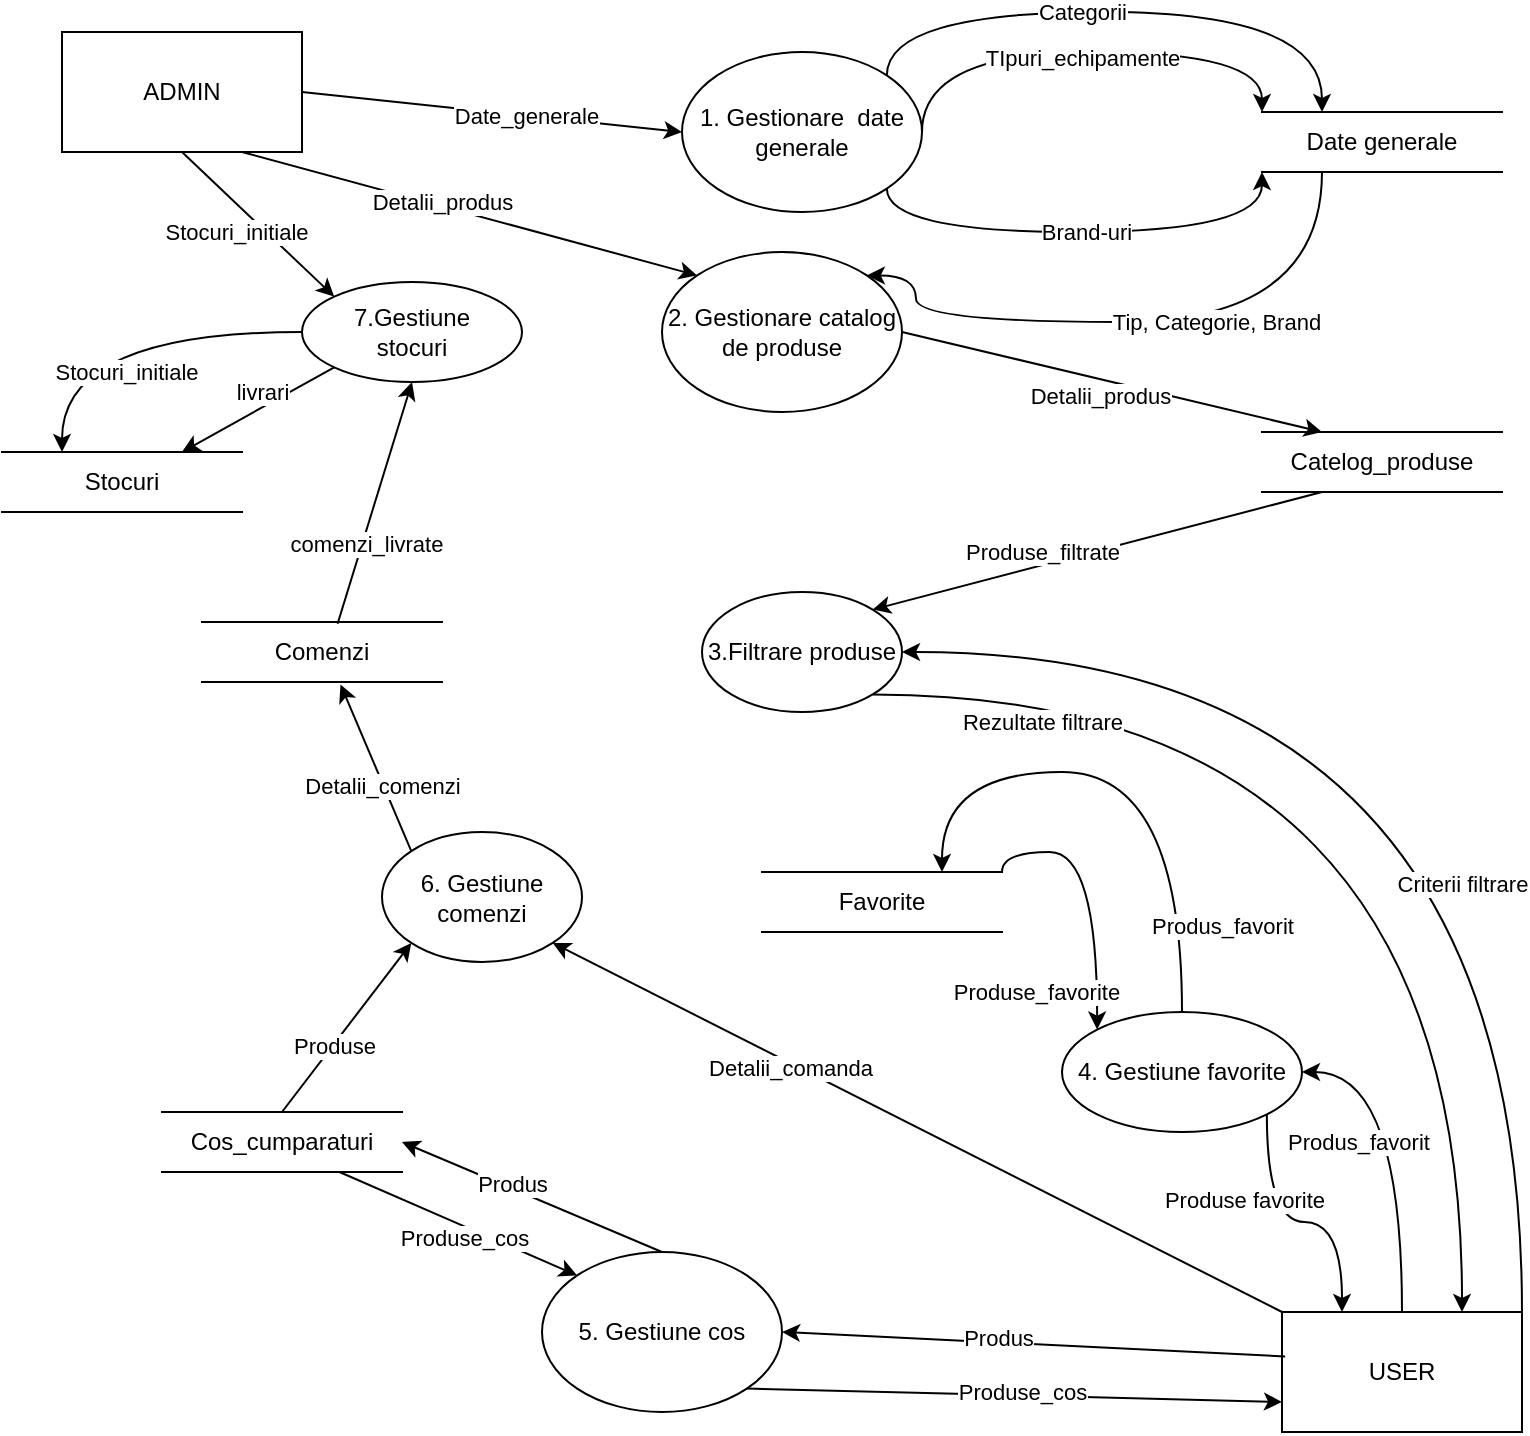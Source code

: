 <mxfile version="20.8.16" type="device"><diagram name="Page-1" id="OG3UxXhSjtgF9DWMCFHr"><mxGraphModel dx="1276" dy="614" grid="1" gridSize="10" guides="1" tooltips="1" connect="1" arrows="1" fold="1" page="1" pageScale="1" pageWidth="850" pageHeight="1100" math="0" shadow="0"><root><mxCell id="0"/><mxCell id="1" parent="0"/><mxCell id="LbftIBcGAUGFuUBxGFIP-1" value="ADMIN" style="rounded=0;whiteSpace=wrap;html=1;" parent="1" vertex="1"><mxGeometry x="40" y="40" width="120" height="60" as="geometry"/></mxCell><mxCell id="CoSm29KBYEnr3nz3eyX7-18" style="edgeStyle=orthogonalEdgeStyle;curved=1;rounded=0;orthogonalLoop=1;jettySize=auto;html=1;exitX=0.5;exitY=0;exitDx=0;exitDy=0;entryX=1;entryY=0.5;entryDx=0;entryDy=0;" parent="1" source="LbftIBcGAUGFuUBxGFIP-2" target="CoSm29KBYEnr3nz3eyX7-15" edge="1"><mxGeometry relative="1" as="geometry"/></mxCell><mxCell id="CoSm29KBYEnr3nz3eyX7-19" value="Produs_favorit" style="edgeLabel;html=1;align=center;verticalAlign=middle;resizable=0;points=[];" parent="CoSm29KBYEnr3nz3eyX7-18" vertex="1" connectable="0"><mxGeometry x="0.094" y="22" relative="1" as="geometry"><mxPoint y="8" as="offset"/></mxGeometry></mxCell><mxCell id="LbftIBcGAUGFuUBxGFIP-2" value="USER" style="rounded=0;whiteSpace=wrap;html=1;" parent="1" vertex="1"><mxGeometry x="650" y="680" width="120" height="60" as="geometry"/></mxCell><mxCell id="LbftIBcGAUGFuUBxGFIP-3" value="1. Gestionare&amp;nbsp; date generale" style="ellipse;whiteSpace=wrap;html=1;" parent="1" vertex="1"><mxGeometry x="350" y="50" width="120" height="80" as="geometry"/></mxCell><mxCell id="uooAt9wWsFrVoJSzBnJX-1" value="Date generale" style="shape=partialRectangle;whiteSpace=wrap;html=1;left=0;right=0;fillColor=none;" parent="1" vertex="1"><mxGeometry x="640" y="80" width="120" height="30" as="geometry"/></mxCell><mxCell id="uooAt9wWsFrVoJSzBnJX-2" value="" style="endArrow=classic;html=1;rounded=0;exitX=1;exitY=0;exitDx=0;exitDy=0;entryX=0.25;entryY=0;entryDx=0;entryDy=0;edgeStyle=orthogonalEdgeStyle;curved=1;" parent="1" source="LbftIBcGAUGFuUBxGFIP-3" target="uooAt9wWsFrVoJSzBnJX-1" edge="1"><mxGeometry width="50" height="50" relative="1" as="geometry"><mxPoint x="520" y="90" as="sourcePoint"/><mxPoint x="570" y="40" as="targetPoint"/><Array as="points"><mxPoint x="452" y="30"/><mxPoint x="670" y="30"/></Array></mxGeometry></mxCell><mxCell id="uooAt9wWsFrVoJSzBnJX-3" value="Categorii" style="edgeLabel;html=1;align=center;verticalAlign=middle;resizable=0;points=[];" parent="uooAt9wWsFrVoJSzBnJX-2" vertex="1" connectable="0"><mxGeometry x="-0.431" y="-4" relative="1" as="geometry"><mxPoint x="44" y="-4" as="offset"/></mxGeometry></mxCell><mxCell id="uooAt9wWsFrVoJSzBnJX-4" value="" style="endArrow=classic;html=1;rounded=0;curved=1;exitX=1;exitY=0.5;exitDx=0;exitDy=0;entryX=0;entryY=0;entryDx=0;entryDy=0;edgeStyle=orthogonalEdgeStyle;" parent="1" source="LbftIBcGAUGFuUBxGFIP-3" target="uooAt9wWsFrVoJSzBnJX-1" edge="1"><mxGeometry width="50" height="50" relative="1" as="geometry"><mxPoint x="530" y="150" as="sourcePoint"/><mxPoint x="580" y="100" as="targetPoint"/><Array as="points"><mxPoint x="470" y="50"/><mxPoint x="640" y="50"/></Array></mxGeometry></mxCell><mxCell id="uooAt9wWsFrVoJSzBnJX-5" value="TIpuri_echipamente" style="edgeLabel;html=1;align=center;verticalAlign=middle;resizable=0;points=[];" parent="uooAt9wWsFrVoJSzBnJX-4" vertex="1" connectable="0"><mxGeometry x="0.223" y="-3" relative="1" as="geometry"><mxPoint x="-27" as="offset"/></mxGeometry></mxCell><mxCell id="uooAt9wWsFrVoJSzBnJX-6" value="" style="endArrow=classic;html=1;rounded=0;exitX=1;exitY=1;exitDx=0;exitDy=0;entryX=0;entryY=1;entryDx=0;entryDy=0;edgeStyle=orthogonalEdgeStyle;elbow=vertical;curved=1;" parent="1" source="LbftIBcGAUGFuUBxGFIP-3" target="uooAt9wWsFrVoJSzBnJX-1" edge="1"><mxGeometry width="50" height="50" relative="1" as="geometry"><mxPoint x="550" y="150" as="sourcePoint"/><mxPoint x="600" y="100" as="targetPoint"/><Array as="points"><mxPoint x="452" y="140"/><mxPoint x="640" y="140"/></Array></mxGeometry></mxCell><mxCell id="uooAt9wWsFrVoJSzBnJX-7" value="Brand-uri" style="edgeLabel;html=1;align=center;verticalAlign=middle;resizable=0;points=[];" parent="uooAt9wWsFrVoJSzBnJX-6" vertex="1" connectable="0"><mxGeometry x="-0.133" relative="1" as="geometry"><mxPoint x="18" as="offset"/></mxGeometry></mxCell><mxCell id="uooAt9wWsFrVoJSzBnJX-8" value="Catelog_produse" style="shape=partialRectangle;whiteSpace=wrap;html=1;left=0;right=0;fillColor=none;" parent="1" vertex="1"><mxGeometry x="640" y="240" width="120" height="30" as="geometry"/></mxCell><mxCell id="uooAt9wWsFrVoJSzBnJX-9" value="2. Gestionare catalog de produse" style="ellipse;whiteSpace=wrap;html=1;" parent="1" vertex="1"><mxGeometry x="340" y="150" width="120" height="80" as="geometry"/></mxCell><mxCell id="uooAt9wWsFrVoJSzBnJX-10" value="" style="endArrow=classic;html=1;rounded=0;curved=1;elbow=vertical;exitX=0.75;exitY=1;exitDx=0;exitDy=0;entryX=0;entryY=0;entryDx=0;entryDy=0;" parent="1" source="LbftIBcGAUGFuUBxGFIP-1" target="uooAt9wWsFrVoJSzBnJX-9" edge="1"><mxGeometry width="50" height="50" relative="1" as="geometry"><mxPoint x="200" y="230" as="sourcePoint"/><mxPoint x="250" y="180" as="targetPoint"/></mxGeometry></mxCell><mxCell id="uooAt9wWsFrVoJSzBnJX-11" value="Detalii_produs" style="edgeLabel;html=1;align=center;verticalAlign=middle;resizable=0;points=[];" parent="uooAt9wWsFrVoJSzBnJX-10" vertex="1" connectable="0"><mxGeometry x="-0.132" y="2" relative="1" as="geometry"><mxPoint as="offset"/></mxGeometry></mxCell><mxCell id="uooAt9wWsFrVoJSzBnJX-12" value="" style="endArrow=classic;html=1;rounded=0;curved=1;elbow=vertical;exitX=1;exitY=0.5;exitDx=0;exitDy=0;entryX=0;entryY=0.5;entryDx=0;entryDy=0;" parent="1" source="LbftIBcGAUGFuUBxGFIP-1" target="LbftIBcGAUGFuUBxGFIP-3" edge="1"><mxGeometry width="50" height="50" relative="1" as="geometry"><mxPoint x="250" y="110" as="sourcePoint"/><mxPoint x="300" y="60" as="targetPoint"/></mxGeometry></mxCell><mxCell id="uooAt9wWsFrVoJSzBnJX-13" value="Date_generale" style="edgeLabel;html=1;align=center;verticalAlign=middle;resizable=0;points=[];" parent="uooAt9wWsFrVoJSzBnJX-12" vertex="1" connectable="0"><mxGeometry x="0.177" relative="1" as="geometry"><mxPoint as="offset"/></mxGeometry></mxCell><mxCell id="uooAt9wWsFrVoJSzBnJX-14" value="" style="endArrow=classic;html=1;rounded=0;curved=1;elbow=vertical;exitX=0.25;exitY=1;exitDx=0;exitDy=0;entryX=1;entryY=0;entryDx=0;entryDy=0;edgeStyle=orthogonalEdgeStyle;" parent="1" source="uooAt9wWsFrVoJSzBnJX-1" target="uooAt9wWsFrVoJSzBnJX-9" edge="1"><mxGeometry width="50" height="50" relative="1" as="geometry"><mxPoint x="560" y="280" as="sourcePoint"/><mxPoint x="610" y="230" as="targetPoint"/><Array as="points"><mxPoint x="670" y="185"/><mxPoint x="467" y="185"/></Array></mxGeometry></mxCell><mxCell id="uooAt9wWsFrVoJSzBnJX-17" value="Tip, Categorie, Brand" style="edgeLabel;html=1;align=center;verticalAlign=middle;resizable=0;points=[];" parent="uooAt9wWsFrVoJSzBnJX-14" vertex="1" connectable="0"><mxGeometry x="-0.12" relative="1" as="geometry"><mxPoint x="15" as="offset"/></mxGeometry></mxCell><mxCell id="uooAt9wWsFrVoJSzBnJX-18" value="" style="endArrow=classic;html=1;rounded=0;curved=1;elbow=vertical;exitX=1;exitY=0.5;exitDx=0;exitDy=0;entryX=0.25;entryY=0;entryDx=0;entryDy=0;" parent="1" source="uooAt9wWsFrVoJSzBnJX-9" target="uooAt9wWsFrVoJSzBnJX-8" edge="1"><mxGeometry width="50" height="50" relative="1" as="geometry"><mxPoint x="630" y="390" as="sourcePoint"/><mxPoint x="680" y="340" as="targetPoint"/></mxGeometry></mxCell><mxCell id="uooAt9wWsFrVoJSzBnJX-20" value="Detalii_produs" style="edgeLabel;html=1;align=center;verticalAlign=middle;resizable=0;points=[];" parent="uooAt9wWsFrVoJSzBnJX-18" vertex="1" connectable="0"><mxGeometry x="-0.171" y="2" relative="1" as="geometry"><mxPoint x="11" y="13" as="offset"/></mxGeometry></mxCell><mxCell id="CoSm29KBYEnr3nz3eyX7-1" value="3.Filtrare produse" style="ellipse;whiteSpace=wrap;html=1;" parent="1" vertex="1"><mxGeometry x="360" y="320" width="100" height="60" as="geometry"/></mxCell><mxCell id="CoSm29KBYEnr3nz3eyX7-2" value="" style="endArrow=classic;html=1;rounded=0;exitX=1;exitY=0;exitDx=0;exitDy=0;entryX=1;entryY=0.5;entryDx=0;entryDy=0;edgeStyle=orthogonalEdgeStyle;curved=1;" parent="1" source="LbftIBcGAUGFuUBxGFIP-2" target="CoSm29KBYEnr3nz3eyX7-1" edge="1"><mxGeometry width="50" height="50" relative="1" as="geometry"><mxPoint x="480" y="480" as="sourcePoint"/><mxPoint x="530" y="430" as="targetPoint"/></mxGeometry></mxCell><mxCell id="CoSm29KBYEnr3nz3eyX7-3" value="Criterii filtrare" style="edgeLabel;html=1;align=center;verticalAlign=middle;resizable=0;points=[];" parent="CoSm29KBYEnr3nz3eyX7-2" vertex="1" connectable="0"><mxGeometry x="-0.156" y="1" relative="1" as="geometry"><mxPoint x="-29" y="56" as="offset"/></mxGeometry></mxCell><mxCell id="CoSm29KBYEnr3nz3eyX7-4" value="" style="endArrow=classic;html=1;rounded=0;exitX=0.25;exitY=1;exitDx=0;exitDy=0;entryX=1;entryY=0;entryDx=0;entryDy=0;" parent="1" source="uooAt9wWsFrVoJSzBnJX-8" target="CoSm29KBYEnr3nz3eyX7-1" edge="1"><mxGeometry width="50" height="50" relative="1" as="geometry"><mxPoint x="280" y="450" as="sourcePoint"/><mxPoint x="330" y="400" as="targetPoint"/></mxGeometry></mxCell><mxCell id="CoSm29KBYEnr3nz3eyX7-5" value="Produse_filtrate" style="edgeLabel;html=1;align=center;verticalAlign=middle;resizable=0;points=[];" parent="CoSm29KBYEnr3nz3eyX7-4" vertex="1" connectable="0"><mxGeometry x="0.396" y="-1" relative="1" as="geometry"><mxPoint x="17" y="-10" as="offset"/></mxGeometry></mxCell><mxCell id="CoSm29KBYEnr3nz3eyX7-6" value="" style="endArrow=classic;html=1;rounded=0;exitX=1;exitY=1;exitDx=0;exitDy=0;entryX=0.75;entryY=0;entryDx=0;entryDy=0;edgeStyle=orthogonalEdgeStyle;curved=1;" parent="1" source="CoSm29KBYEnr3nz3eyX7-1" target="LbftIBcGAUGFuUBxGFIP-2" edge="1"><mxGeometry width="50" height="50" relative="1" as="geometry"><mxPoint x="420" y="500" as="sourcePoint"/><mxPoint x="470" y="450" as="targetPoint"/></mxGeometry></mxCell><mxCell id="CoSm29KBYEnr3nz3eyX7-7" value="Rezultate filtrare" style="edgeLabel;html=1;align=center;verticalAlign=middle;resizable=0;points=[];" parent="CoSm29KBYEnr3nz3eyX7-6" vertex="1" connectable="0"><mxGeometry x="0.252" y="-3" relative="1" as="geometry"><mxPoint x="-207" y="-70" as="offset"/></mxGeometry></mxCell><mxCell id="CoSm29KBYEnr3nz3eyX7-10" value="Cos_cumparaturi" style="shape=partialRectangle;whiteSpace=wrap;html=1;left=0;right=0;fillColor=none;" parent="1" vertex="1"><mxGeometry x="90" y="580" width="120" height="30" as="geometry"/></mxCell><mxCell id="CoSm29KBYEnr3nz3eyX7-11" value="Favorite" style="shape=partialRectangle;whiteSpace=wrap;html=1;left=0;right=0;fillColor=none;" parent="1" vertex="1"><mxGeometry x="390" y="460" width="120" height="30" as="geometry"/></mxCell><mxCell id="CoSm29KBYEnr3nz3eyX7-12" value="Comenzi" style="shape=partialRectangle;whiteSpace=wrap;html=1;left=0;right=0;fillColor=none;" parent="1" vertex="1"><mxGeometry x="110" y="335" width="120" height="30" as="geometry"/></mxCell><mxCell id="CoSm29KBYEnr3nz3eyX7-15" value="4. Gestiune favorite" style="ellipse;whiteSpace=wrap;html=1;" parent="1" vertex="1"><mxGeometry x="540" y="530" width="120" height="60" as="geometry"/></mxCell><mxCell id="CoSm29KBYEnr3nz3eyX7-20" value="" style="endArrow=classic;html=1;rounded=0;curved=1;exitX=1;exitY=1;exitDx=0;exitDy=0;entryX=0.25;entryY=0;entryDx=0;entryDy=0;edgeStyle=orthogonalEdgeStyle;" parent="1" source="CoSm29KBYEnr3nz3eyX7-15" target="LbftIBcGAUGFuUBxGFIP-2" edge="1"><mxGeometry width="50" height="50" relative="1" as="geometry"><mxPoint x="470" y="640" as="sourcePoint"/><mxPoint x="520" y="590" as="targetPoint"/></mxGeometry></mxCell><mxCell id="CoSm29KBYEnr3nz3eyX7-21" value="Produse favorite" style="edgeLabel;html=1;align=center;verticalAlign=middle;resizable=0;points=[];" parent="CoSm29KBYEnr3nz3eyX7-20" vertex="1" connectable="0"><mxGeometry x="-0.309" y="-13" relative="1" as="geometry"><mxPoint x="1" y="-4" as="offset"/></mxGeometry></mxCell><mxCell id="CoSm29KBYEnr3nz3eyX7-22" value="" style="endArrow=classic;html=1;rounded=0;curved=1;exitX=0.5;exitY=0;exitDx=0;exitDy=0;entryX=0.75;entryY=0;entryDx=0;entryDy=0;edgeStyle=orthogonalEdgeStyle;" parent="1" source="CoSm29KBYEnr3nz3eyX7-15" target="CoSm29KBYEnr3nz3eyX7-11" edge="1"><mxGeometry width="50" height="50" relative="1" as="geometry"><mxPoint x="180" y="550" as="sourcePoint"/><mxPoint x="230" y="500" as="targetPoint"/><Array as="points"><mxPoint x="600" y="410"/><mxPoint x="480" y="410"/></Array></mxGeometry></mxCell><mxCell id="CoSm29KBYEnr3nz3eyX7-24" value="Produs_favorit" style="edgeLabel;html=1;align=center;verticalAlign=middle;resizable=0;points=[];" parent="CoSm29KBYEnr3nz3eyX7-22" vertex="1" connectable="0"><mxGeometry x="-0.288" y="10" relative="1" as="geometry"><mxPoint x="30" y="60" as="offset"/></mxGeometry></mxCell><mxCell id="CoSm29KBYEnr3nz3eyX7-23" value="" style="endArrow=classic;html=1;rounded=0;curved=1;exitX=1;exitY=0;exitDx=0;exitDy=0;entryX=0;entryY=0;entryDx=0;entryDy=0;edgeStyle=orthogonalEdgeStyle;" parent="1" source="CoSm29KBYEnr3nz3eyX7-11" target="CoSm29KBYEnr3nz3eyX7-15" edge="1"><mxGeometry width="50" height="50" relative="1" as="geometry"><mxPoint x="280" y="610" as="sourcePoint"/><mxPoint x="330" y="560" as="targetPoint"/></mxGeometry></mxCell><mxCell id="CoSm29KBYEnr3nz3eyX7-25" value="Produse_favorite" style="edgeLabel;html=1;align=center;verticalAlign=middle;resizable=0;points=[];" parent="CoSm29KBYEnr3nz3eyX7-23" vertex="1" connectable="0"><mxGeometry x="-0.37" y="-9" relative="1" as="geometry"><mxPoint x="-19" y="61" as="offset"/></mxGeometry></mxCell><mxCell id="CoSm29KBYEnr3nz3eyX7-26" value="5. Gestiune cos" style="ellipse;whiteSpace=wrap;html=1;" parent="1" vertex="1"><mxGeometry x="280" y="650" width="120" height="80" as="geometry"/></mxCell><mxCell id="CoSm29KBYEnr3nz3eyX7-27" value="" style="endArrow=classic;html=1;rounded=0;curved=1;exitX=0.013;exitY=0.37;exitDx=0;exitDy=0;exitPerimeter=0;entryX=1;entryY=0.5;entryDx=0;entryDy=0;" parent="1" source="LbftIBcGAUGFuUBxGFIP-2" target="CoSm29KBYEnr3nz3eyX7-26" edge="1"><mxGeometry width="50" height="50" relative="1" as="geometry"><mxPoint x="320" y="600" as="sourcePoint"/><mxPoint x="370" y="550" as="targetPoint"/></mxGeometry></mxCell><mxCell id="CoSm29KBYEnr3nz3eyX7-28" value="Produs" style="edgeLabel;html=1;align=center;verticalAlign=middle;resizable=0;points=[];" parent="CoSm29KBYEnr3nz3eyX7-27" vertex="1" connectable="0"><mxGeometry x="0.596" y="-2" relative="1" as="geometry"><mxPoint x="57" y="2" as="offset"/></mxGeometry></mxCell><mxCell id="CoSm29KBYEnr3nz3eyX7-29" value="" style="endArrow=classic;html=1;rounded=0;curved=1;exitX=1;exitY=1;exitDx=0;exitDy=0;entryX=0;entryY=0.75;entryDx=0;entryDy=0;" parent="1" source="CoSm29KBYEnr3nz3eyX7-26" target="LbftIBcGAUGFuUBxGFIP-2" edge="1"><mxGeometry width="50" height="50" relative="1" as="geometry"><mxPoint x="460" y="810" as="sourcePoint"/><mxPoint x="510" y="760" as="targetPoint"/></mxGeometry></mxCell><mxCell id="CoSm29KBYEnr3nz3eyX7-31" value="" style="endArrow=classic;html=1;rounded=0;curved=1;exitX=0.5;exitY=0;exitDx=0;exitDy=0;entryX=1;entryY=0.5;entryDx=0;entryDy=0;" parent="1" source="CoSm29KBYEnr3nz3eyX7-26" target="CoSm29KBYEnr3nz3eyX7-10" edge="1"><mxGeometry width="50" height="50" relative="1" as="geometry"><mxPoint x="290" y="610" as="sourcePoint"/><mxPoint x="340" y="560" as="targetPoint"/></mxGeometry></mxCell><mxCell id="CoSm29KBYEnr3nz3eyX7-33" value="Produs" style="edgeLabel;html=1;align=center;verticalAlign=middle;resizable=0;points=[];" parent="CoSm29KBYEnr3nz3eyX7-31" vertex="1" connectable="0"><mxGeometry x="-0.268" y="-2" relative="1" as="geometry"><mxPoint x="-29" y="-12" as="offset"/></mxGeometry></mxCell><mxCell id="CoSm29KBYEnr3nz3eyX7-32" value="" style="endArrow=classic;html=1;rounded=0;curved=1;exitX=0.75;exitY=1;exitDx=0;exitDy=0;entryX=0;entryY=0;entryDx=0;entryDy=0;" parent="1" target="CoSm29KBYEnr3nz3eyX7-26" edge="1"><mxGeometry width="50" height="50" relative="1" as="geometry"><mxPoint x="178.71" y="610" as="sourcePoint"/><mxPoint x="321.284" y="651.716" as="targetPoint"/></mxGeometry></mxCell><mxCell id="CoSm29KBYEnr3nz3eyX7-34" value="Produse_cos" style="edgeLabel;html=1;align=center;verticalAlign=middle;resizable=0;points=[];" parent="CoSm29KBYEnr3nz3eyX7-32" vertex="1" connectable="0"><mxGeometry x="-0.243" y="-4" relative="1" as="geometry"><mxPoint x="19" y="10" as="offset"/></mxGeometry></mxCell><mxCell id="CoSm29KBYEnr3nz3eyX7-35" value="6. Gestiune&lt;br&gt;comenzi" style="ellipse;whiteSpace=wrap;html=1;" parent="1" vertex="1"><mxGeometry x="200" y="440" width="100" height="65" as="geometry"/></mxCell><mxCell id="CoSm29KBYEnr3nz3eyX7-36" value="" style="endArrow=classic;html=1;rounded=0;curved=1;exitX=0;exitY=0;exitDx=0;exitDy=0;entryX=1;entryY=1;entryDx=0;entryDy=0;" parent="1" source="LbftIBcGAUGFuUBxGFIP-2" target="CoSm29KBYEnr3nz3eyX7-35" edge="1"><mxGeometry width="50" height="50" relative="1" as="geometry"><mxPoint x="350" y="600" as="sourcePoint"/><mxPoint x="400" y="550" as="targetPoint"/></mxGeometry></mxCell><mxCell id="CoSm29KBYEnr3nz3eyX7-37" value="Detalii_comanda" style="edgeLabel;html=1;align=center;verticalAlign=middle;resizable=0;points=[];" parent="CoSm29KBYEnr3nz3eyX7-36" vertex="1" connectable="0"><mxGeometry x="0.346" y="2" relative="1" as="geometry"><mxPoint as="offset"/></mxGeometry></mxCell><mxCell id="CoSm29KBYEnr3nz3eyX7-38" value="" style="endArrow=classic;html=1;rounded=0;curved=1;exitX=0.5;exitY=0;exitDx=0;exitDy=0;entryX=0;entryY=1;entryDx=0;entryDy=0;" parent="1" source="CoSm29KBYEnr3nz3eyX7-10" target="CoSm29KBYEnr3nz3eyX7-35" edge="1"><mxGeometry width="50" height="50" relative="1" as="geometry"><mxPoint x="100" y="560" as="sourcePoint"/><mxPoint x="150" y="510" as="targetPoint"/></mxGeometry></mxCell><mxCell id="CoSm29KBYEnr3nz3eyX7-39" value="Produse" style="edgeLabel;html=1;align=center;verticalAlign=middle;resizable=0;points=[];" parent="CoSm29KBYEnr3nz3eyX7-38" vertex="1" connectable="0"><mxGeometry x="-0.207" relative="1" as="geometry"><mxPoint as="offset"/></mxGeometry></mxCell><mxCell id="CoSm29KBYEnr3nz3eyX7-40" value="Produse_cos" style="edgeLabel;html=1;align=center;verticalAlign=middle;resizable=0;points=[];" parent="1" vertex="1" connectable="0"><mxGeometry x="520.003" y="720.005" as="geometry"/></mxCell><mxCell id="CoSm29KBYEnr3nz3eyX7-41" value="" style="endArrow=classic;html=1;rounded=0;curved=1;exitX=0;exitY=0;exitDx=0;exitDy=0;entryX=0.577;entryY=1.04;entryDx=0;entryDy=0;entryPerimeter=0;" parent="1" source="CoSm29KBYEnr3nz3eyX7-35" target="CoSm29KBYEnr3nz3eyX7-12" edge="1"><mxGeometry width="50" height="50" relative="1" as="geometry"><mxPoint x="30" y="480" as="sourcePoint"/><mxPoint x="80" y="430" as="targetPoint"/></mxGeometry></mxCell><mxCell id="CoSm29KBYEnr3nz3eyX7-42" value="Detalii_comenzi" style="edgeLabel;html=1;align=center;verticalAlign=middle;resizable=0;points=[];" parent="CoSm29KBYEnr3nz3eyX7-41" vertex="1" connectable="0"><mxGeometry x="-0.207" y="1" relative="1" as="geometry"><mxPoint as="offset"/></mxGeometry></mxCell><mxCell id="CoSm29KBYEnr3nz3eyX7-44" value="7.Gestiune&lt;br&gt;stocuri" style="ellipse;whiteSpace=wrap;html=1;" parent="1" vertex="1"><mxGeometry x="160" y="165" width="110" height="50" as="geometry"/></mxCell><mxCell id="CoSm29KBYEnr3nz3eyX7-46" value="" style="endArrow=classic;html=1;rounded=0;curved=1;exitX=0.5;exitY=1;exitDx=0;exitDy=0;entryX=0;entryY=0;entryDx=0;entryDy=0;" parent="1" source="LbftIBcGAUGFuUBxGFIP-1" target="CoSm29KBYEnr3nz3eyX7-44" edge="1"><mxGeometry width="50" height="50" relative="1" as="geometry"><mxPoint x="80" y="240" as="sourcePoint"/><mxPoint x="130" y="190" as="targetPoint"/></mxGeometry></mxCell><mxCell id="CoSm29KBYEnr3nz3eyX7-47" value="Stocuri_initiale" style="edgeLabel;html=1;align=center;verticalAlign=middle;resizable=0;points=[];" parent="CoSm29KBYEnr3nz3eyX7-46" vertex="1" connectable="0"><mxGeometry x="0.312" y="-2" relative="1" as="geometry"><mxPoint x="-22" y="-9" as="offset"/></mxGeometry></mxCell><mxCell id="CoSm29KBYEnr3nz3eyX7-48" value="Stocuri" style="shape=partialRectangle;whiteSpace=wrap;html=1;left=0;right=0;fillColor=none;" parent="1" vertex="1"><mxGeometry x="10" y="250" width="120" height="30" as="geometry"/></mxCell><mxCell id="CoSm29KBYEnr3nz3eyX7-49" value="" style="endArrow=classic;html=1;rounded=0;curved=1;exitX=0;exitY=0.5;exitDx=0;exitDy=0;entryX=0.25;entryY=0;entryDx=0;entryDy=0;edgeStyle=orthogonalEdgeStyle;" parent="1" source="CoSm29KBYEnr3nz3eyX7-44" target="CoSm29KBYEnr3nz3eyX7-48" edge="1"><mxGeometry width="50" height="50" relative="1" as="geometry"><mxPoint x="70" y="260" as="sourcePoint"/><mxPoint x="120" y="210" as="targetPoint"/></mxGeometry></mxCell><mxCell id="CoSm29KBYEnr3nz3eyX7-50" value="Stocuri_initiale" style="edgeLabel;html=1;align=center;verticalAlign=middle;resizable=0;points=[];" parent="CoSm29KBYEnr3nz3eyX7-49" vertex="1" connectable="0"><mxGeometry x="0.173" y="2" relative="1" as="geometry"><mxPoint x="17" y="18" as="offset"/></mxGeometry></mxCell><mxCell id="CoSm29KBYEnr3nz3eyX7-51" value="" style="endArrow=classic;html=1;rounded=0;curved=1;exitX=0.565;exitY=0.028;exitDx=0;exitDy=0;entryX=0.5;entryY=1;entryDx=0;entryDy=0;exitPerimeter=0;" parent="1" source="CoSm29KBYEnr3nz3eyX7-12" target="CoSm29KBYEnr3nz3eyX7-44" edge="1"><mxGeometry width="50" height="50" relative="1" as="geometry"><mxPoint x="220" y="340" as="sourcePoint"/><mxPoint x="270" y="290" as="targetPoint"/></mxGeometry></mxCell><mxCell id="CoSm29KBYEnr3nz3eyX7-52" value="comenzi_livrate" style="edgeLabel;html=1;align=center;verticalAlign=middle;resizable=0;points=[];" parent="CoSm29KBYEnr3nz3eyX7-51" vertex="1" connectable="0"><mxGeometry x="-0.371" y="-1" relative="1" as="geometry"><mxPoint x="1" y="-2" as="offset"/></mxGeometry></mxCell><mxCell id="CoSm29KBYEnr3nz3eyX7-53" value="" style="endArrow=classic;html=1;rounded=0;curved=1;exitX=0;exitY=1;exitDx=0;exitDy=0;entryX=0.75;entryY=0;entryDx=0;entryDy=0;" parent="1" source="CoSm29KBYEnr3nz3eyX7-44" target="CoSm29KBYEnr3nz3eyX7-48" edge="1"><mxGeometry width="50" height="50" relative="1" as="geometry"><mxPoint x="70" y="380" as="sourcePoint"/><mxPoint x="120" y="330" as="targetPoint"/></mxGeometry></mxCell><mxCell id="CoSm29KBYEnr3nz3eyX7-54" value="livrari" style="edgeLabel;html=1;align=center;verticalAlign=middle;resizable=0;points=[];" parent="CoSm29KBYEnr3nz3eyX7-53" vertex="1" connectable="0"><mxGeometry x="0.282" y="2" relative="1" as="geometry"><mxPoint x="12" y="-17" as="offset"/></mxGeometry></mxCell></root></mxGraphModel></diagram></mxfile>